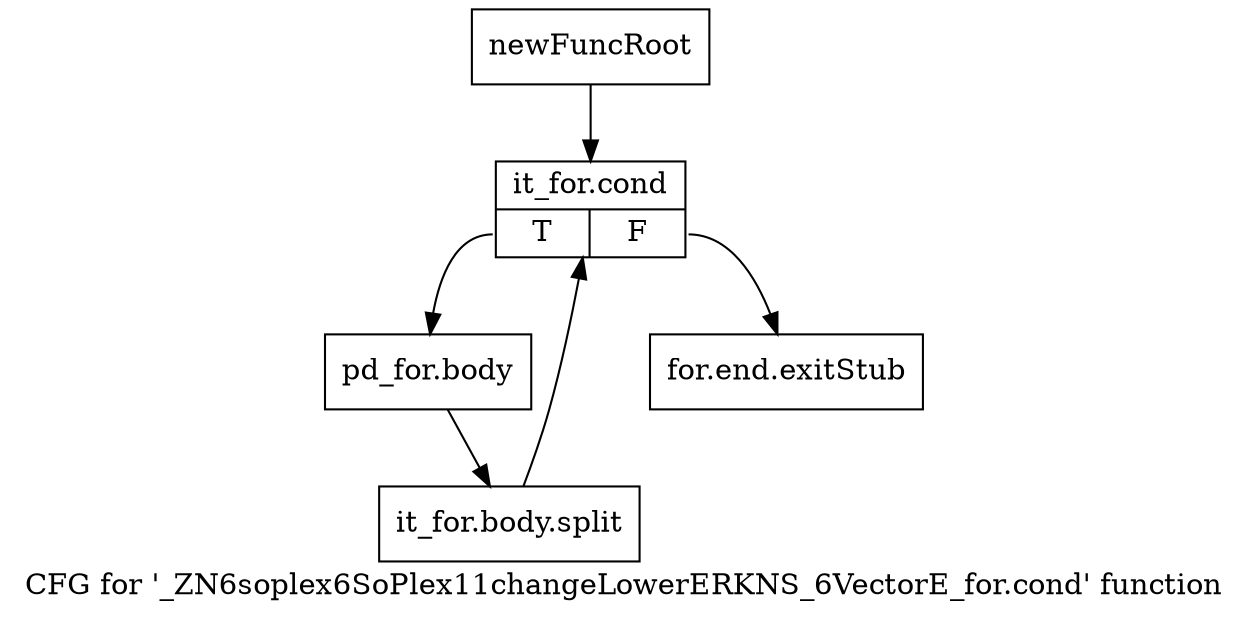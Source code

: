 digraph "CFG for '_ZN6soplex6SoPlex11changeLowerERKNS_6VectorE_for.cond' function" {
	label="CFG for '_ZN6soplex6SoPlex11changeLowerERKNS_6VectorE_for.cond' function";

	Node0x2bc26f0 [shape=record,label="{newFuncRoot}"];
	Node0x2bc26f0 -> Node0x2bc2790;
	Node0x2bc2740 [shape=record,label="{for.end.exitStub}"];
	Node0x2bc2790 [shape=record,label="{it_for.cond|{<s0>T|<s1>F}}"];
	Node0x2bc2790:s0 -> Node0x2bc27e0;
	Node0x2bc2790:s1 -> Node0x2bc2740;
	Node0x2bc27e0 [shape=record,label="{pd_for.body}"];
	Node0x2bc27e0 -> Node0x3443a30;
	Node0x3443a30 [shape=record,label="{it_for.body.split}"];
	Node0x3443a30 -> Node0x2bc2790;
}
